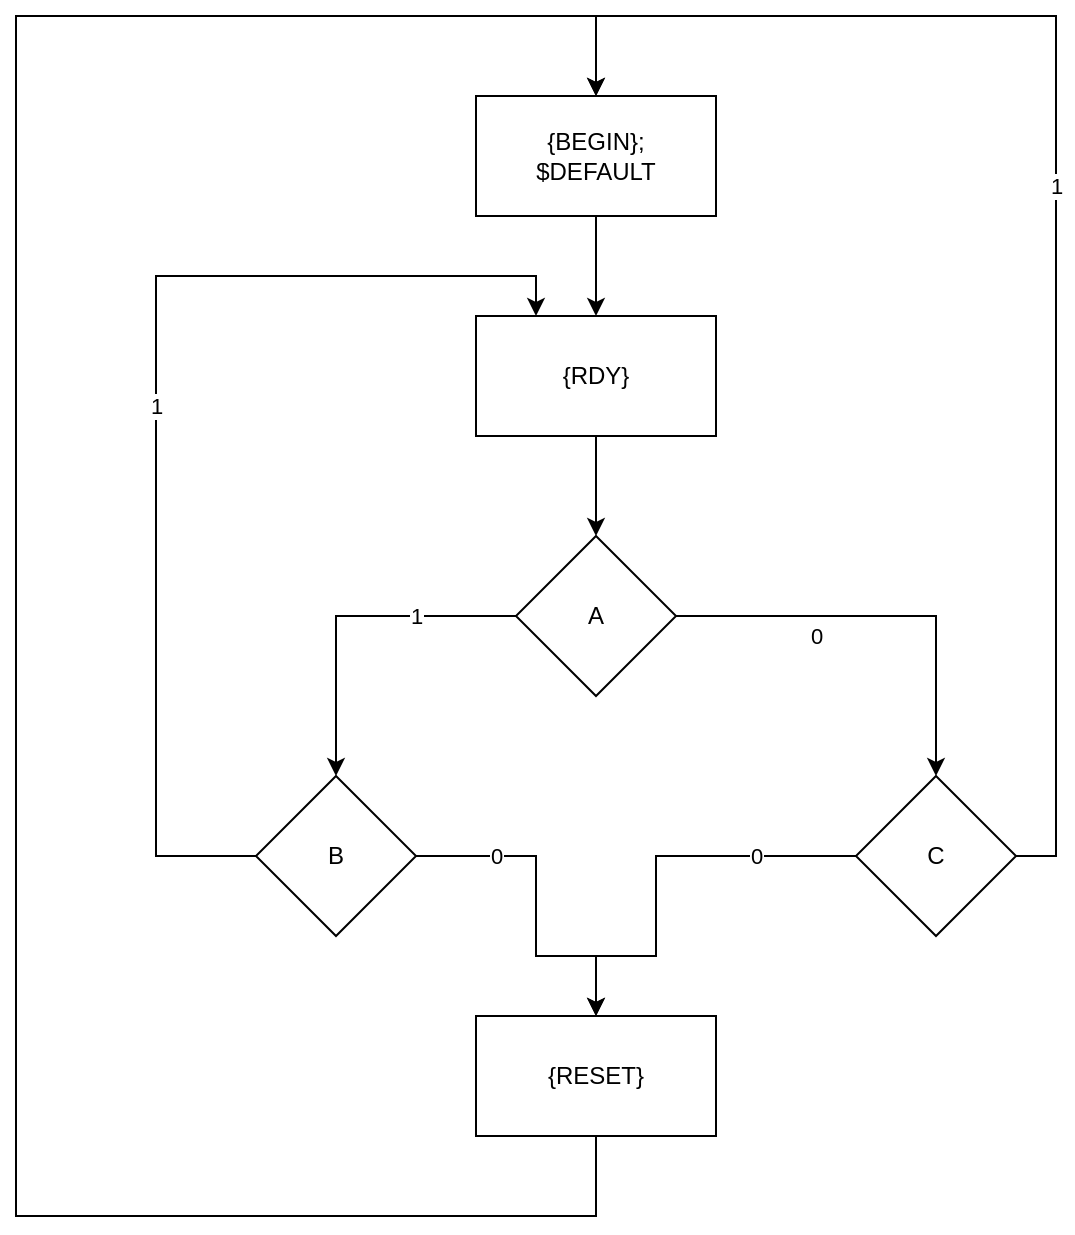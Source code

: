 <mxfile version="12.9.13" type="device"><diagram id="64cy7xrvDc8dssRpgGN6" name="Page-1"><mxGraphModel dx="1024" dy="584" grid="1" gridSize="10" guides="1" tooltips="1" connect="1" arrows="1" fold="1" page="1" pageScale="1" pageWidth="1169" pageHeight="827" math="0" shadow="0"><root><mxCell id="0"/><mxCell id="1" parent="0"/><mxCell id="mKmqHCEg3A_ItFafZz7B-6" style="edgeStyle=orthogonalEdgeStyle;rounded=0;orthogonalLoop=1;jettySize=auto;html=1;exitX=0.5;exitY=1;exitDx=0;exitDy=0;entryX=0.5;entryY=0;entryDx=0;entryDy=0;" parent="1" source="mKmqHCEg3A_ItFafZz7B-1" target="mKmqHCEg3A_ItFafZz7B-3" edge="1"><mxGeometry relative="1" as="geometry"/></mxCell><mxCell id="mKmqHCEg3A_ItFafZz7B-1" value="{BEGIN};&lt;br&gt;$DEFAULT" style="rounded=0;whiteSpace=wrap;html=1;" parent="1" vertex="1"><mxGeometry x="460" y="210" width="120" height="60" as="geometry"/></mxCell><mxCell id="mKmqHCEg3A_ItFafZz7B-8" value="1" style="edgeStyle=orthogonalEdgeStyle;rounded=0;orthogonalLoop=1;jettySize=auto;html=1;exitX=0;exitY=0.5;exitDx=0;exitDy=0;entryX=0.5;entryY=0;entryDx=0;entryDy=0;" parent="1" source="mKmqHCEg3A_ItFafZz7B-2" target="mKmqHCEg3A_ItFafZz7B-4" edge="1"><mxGeometry x="-0.412" relative="1" as="geometry"><mxPoint as="offset"/></mxGeometry></mxCell><mxCell id="mKmqHCEg3A_ItFafZz7B-9" value="0" style="edgeStyle=orthogonalEdgeStyle;rounded=0;orthogonalLoop=1;jettySize=auto;html=1;exitX=1;exitY=0.5;exitDx=0;exitDy=0;entryX=0.5;entryY=0;entryDx=0;entryDy=0;" parent="1" source="mKmqHCEg3A_ItFafZz7B-2" target="mKmqHCEg3A_ItFafZz7B-5" edge="1"><mxGeometry x="-0.333" y="-10" relative="1" as="geometry"><mxPoint as="offset"/></mxGeometry></mxCell><mxCell id="mKmqHCEg3A_ItFafZz7B-2" value="A" style="rhombus;whiteSpace=wrap;html=1;" parent="1" vertex="1"><mxGeometry x="480" y="430" width="80" height="80" as="geometry"/></mxCell><mxCell id="mKmqHCEg3A_ItFafZz7B-7" style="edgeStyle=orthogonalEdgeStyle;rounded=0;orthogonalLoop=1;jettySize=auto;html=1;exitX=0.5;exitY=1;exitDx=0;exitDy=0;entryX=0.5;entryY=0;entryDx=0;entryDy=0;" parent="1" source="mKmqHCEg3A_ItFafZz7B-3" target="mKmqHCEg3A_ItFafZz7B-2" edge="1"><mxGeometry relative="1" as="geometry"/></mxCell><mxCell id="mKmqHCEg3A_ItFafZz7B-3" value="{RDY}" style="rounded=0;whiteSpace=wrap;html=1;" parent="1" vertex="1"><mxGeometry x="460" y="320" width="120" height="60" as="geometry"/></mxCell><mxCell id="mKmqHCEg3A_ItFafZz7B-10" value="1" style="edgeStyle=orthogonalEdgeStyle;rounded=0;orthogonalLoop=1;jettySize=auto;html=1;exitX=0;exitY=0.5;exitDx=0;exitDy=0;entryX=0.25;entryY=0;entryDx=0;entryDy=0;" parent="1" source="mKmqHCEg3A_ItFafZz7B-4" target="mKmqHCEg3A_ItFafZz7B-3" edge="1"><mxGeometry relative="1" as="geometry"><Array as="points"><mxPoint x="300" y="590"/><mxPoint x="300" y="300"/><mxPoint x="490" y="300"/></Array></mxGeometry></mxCell><mxCell id="mKmqHCEg3A_ItFafZz7B-12" value="0" style="edgeStyle=orthogonalEdgeStyle;rounded=0;orthogonalLoop=1;jettySize=auto;html=1;exitX=1;exitY=0.5;exitDx=0;exitDy=0;entryX=0.5;entryY=0;entryDx=0;entryDy=0;" parent="1" source="mKmqHCEg3A_ItFafZz7B-4" target="mKmqHCEg3A_ItFafZz7B-11" edge="1"><mxGeometry x="-0.529" relative="1" as="geometry"><Array as="points"><mxPoint x="490" y="590"/><mxPoint x="490" y="640"/><mxPoint x="520" y="640"/></Array><mxPoint as="offset"/></mxGeometry></mxCell><mxCell id="mKmqHCEg3A_ItFafZz7B-4" value="B" style="rhombus;whiteSpace=wrap;html=1;" parent="1" vertex="1"><mxGeometry x="350" y="550" width="80" height="80" as="geometry"/></mxCell><mxCell id="mKmqHCEg3A_ItFafZz7B-13" value="1" style="edgeStyle=orthogonalEdgeStyle;rounded=0;orthogonalLoop=1;jettySize=auto;html=1;exitX=1;exitY=0.5;exitDx=0;exitDy=0;entryX=0.5;entryY=0;entryDx=0;entryDy=0;" parent="1" source="mKmqHCEg3A_ItFafZz7B-5" target="mKmqHCEg3A_ItFafZz7B-1" edge="1"><mxGeometry relative="1" as="geometry"><Array as="points"><mxPoint x="750" y="590"/><mxPoint x="750" y="170"/><mxPoint x="520" y="170"/></Array></mxGeometry></mxCell><mxCell id="mKmqHCEg3A_ItFafZz7B-14" value="0" style="edgeStyle=orthogonalEdgeStyle;rounded=0;orthogonalLoop=1;jettySize=auto;html=1;exitX=0;exitY=0.5;exitDx=0;exitDy=0;entryX=0.5;entryY=0;entryDx=0;entryDy=0;" parent="1" source="mKmqHCEg3A_ItFafZz7B-5" target="mKmqHCEg3A_ItFafZz7B-11" edge="1"><mxGeometry x="-0.524" relative="1" as="geometry"><Array as="points"><mxPoint x="550" y="590"/><mxPoint x="550" y="640"/><mxPoint x="520" y="640"/></Array><mxPoint as="offset"/></mxGeometry></mxCell><mxCell id="mKmqHCEg3A_ItFafZz7B-5" value="C" style="rhombus;whiteSpace=wrap;html=1;" parent="1" vertex="1"><mxGeometry x="650" y="550" width="80" height="80" as="geometry"/></mxCell><mxCell id="mKmqHCEg3A_ItFafZz7B-15" style="edgeStyle=orthogonalEdgeStyle;rounded=0;orthogonalLoop=1;jettySize=auto;html=1;entryX=0.5;entryY=0;entryDx=0;entryDy=0;" parent="1" source="mKmqHCEg3A_ItFafZz7B-11" target="mKmqHCEg3A_ItFafZz7B-1" edge="1"><mxGeometry relative="1" as="geometry"><Array as="points"><mxPoint x="520" y="770"/><mxPoint x="230" y="770"/><mxPoint x="230" y="170"/><mxPoint x="520" y="170"/></Array></mxGeometry></mxCell><mxCell id="mKmqHCEg3A_ItFafZz7B-11" value="{RESET}" style="rounded=0;whiteSpace=wrap;html=1;" parent="1" vertex="1"><mxGeometry x="460" y="670" width="120" height="60" as="geometry"/></mxCell></root></mxGraphModel></diagram></mxfile>